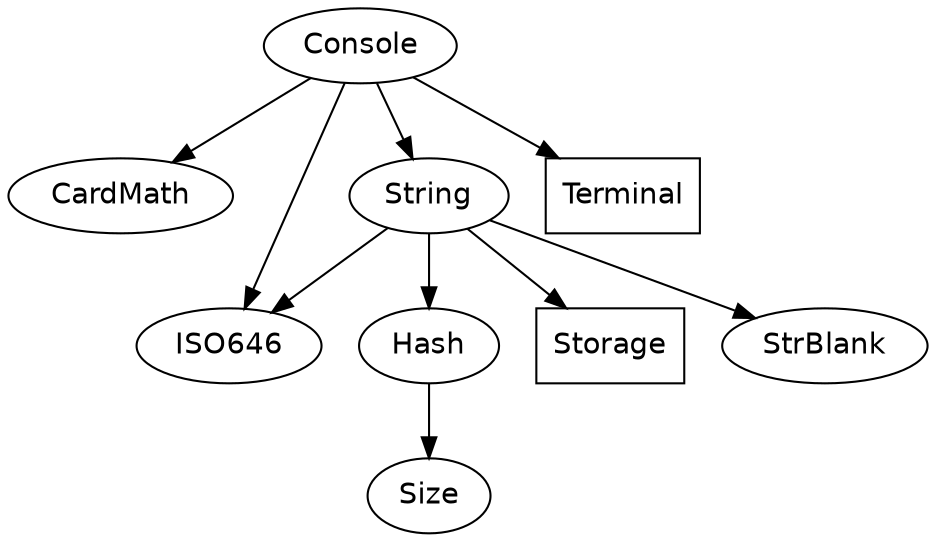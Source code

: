 digraph ConsoleDep {
  node [fontname=helvetica];
  
  Console -> {
    CardMath ISO646 String Terminal
  };
  
  CardMath; /* no dependencies */
  
  ISO646; /* no dependencies */
  
  String -> {
    Hash ISO646 Storage StrBlank
  };
  
  Hash -> {
    Size
  };
  
  Size; /* no dependencies */
  
  Storage [shape=box]; /* stdlib */
  
  StrBlank; /* no dependencies */
  
  Terminal [shape=box]; /* stdlib */
    
} /* ConsoleDep */